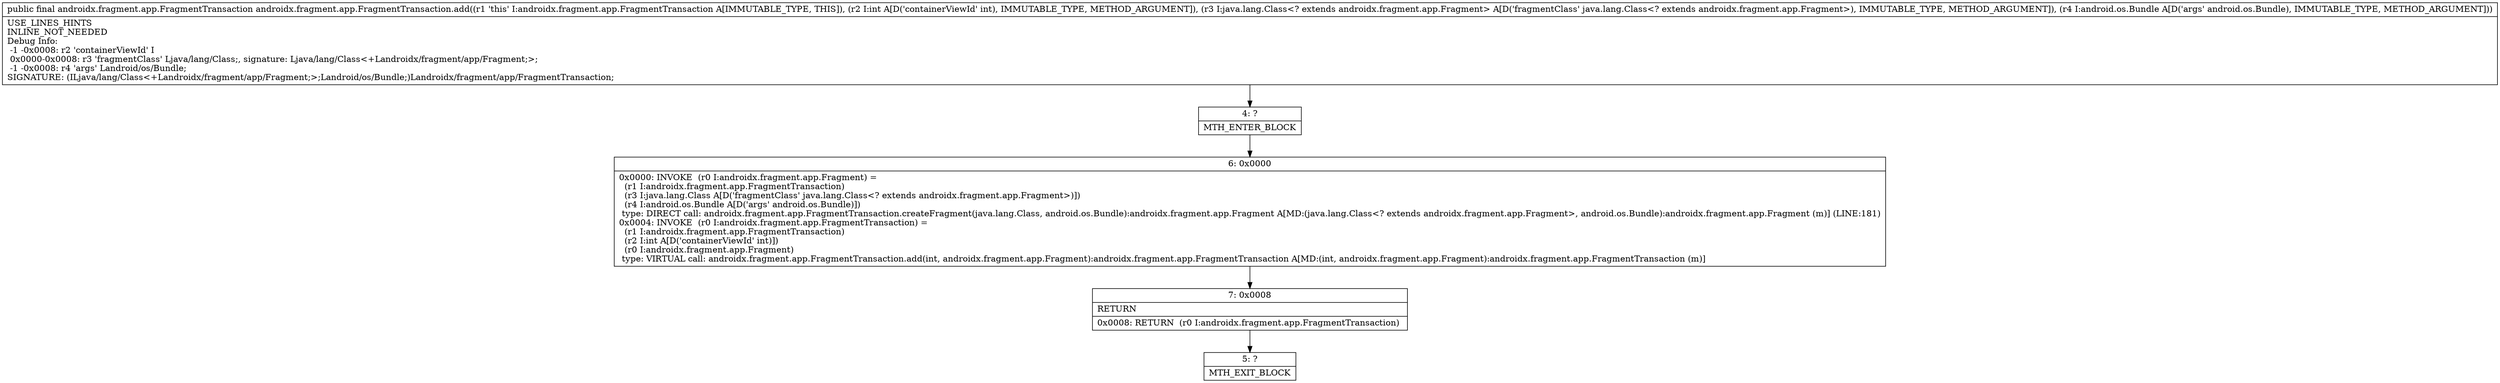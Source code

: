 digraph "CFG forandroidx.fragment.app.FragmentTransaction.add(ILjava\/lang\/Class;Landroid\/os\/Bundle;)Landroidx\/fragment\/app\/FragmentTransaction;" {
Node_4 [shape=record,label="{4\:\ ?|MTH_ENTER_BLOCK\l}"];
Node_6 [shape=record,label="{6\:\ 0x0000|0x0000: INVOKE  (r0 I:androidx.fragment.app.Fragment) = \l  (r1 I:androidx.fragment.app.FragmentTransaction)\l  (r3 I:java.lang.Class A[D('fragmentClass' java.lang.Class\<? extends androidx.fragment.app.Fragment\>)])\l  (r4 I:android.os.Bundle A[D('args' android.os.Bundle)])\l type: DIRECT call: androidx.fragment.app.FragmentTransaction.createFragment(java.lang.Class, android.os.Bundle):androidx.fragment.app.Fragment A[MD:(java.lang.Class\<? extends androidx.fragment.app.Fragment\>, android.os.Bundle):androidx.fragment.app.Fragment (m)] (LINE:181)\l0x0004: INVOKE  (r0 I:androidx.fragment.app.FragmentTransaction) = \l  (r1 I:androidx.fragment.app.FragmentTransaction)\l  (r2 I:int A[D('containerViewId' int)])\l  (r0 I:androidx.fragment.app.Fragment)\l type: VIRTUAL call: androidx.fragment.app.FragmentTransaction.add(int, androidx.fragment.app.Fragment):androidx.fragment.app.FragmentTransaction A[MD:(int, androidx.fragment.app.Fragment):androidx.fragment.app.FragmentTransaction (m)]\l}"];
Node_7 [shape=record,label="{7\:\ 0x0008|RETURN\l|0x0008: RETURN  (r0 I:androidx.fragment.app.FragmentTransaction) \l}"];
Node_5 [shape=record,label="{5\:\ ?|MTH_EXIT_BLOCK\l}"];
MethodNode[shape=record,label="{public final androidx.fragment.app.FragmentTransaction androidx.fragment.app.FragmentTransaction.add((r1 'this' I:androidx.fragment.app.FragmentTransaction A[IMMUTABLE_TYPE, THIS]), (r2 I:int A[D('containerViewId' int), IMMUTABLE_TYPE, METHOD_ARGUMENT]), (r3 I:java.lang.Class\<? extends androidx.fragment.app.Fragment\> A[D('fragmentClass' java.lang.Class\<? extends androidx.fragment.app.Fragment\>), IMMUTABLE_TYPE, METHOD_ARGUMENT]), (r4 I:android.os.Bundle A[D('args' android.os.Bundle), IMMUTABLE_TYPE, METHOD_ARGUMENT]))  | USE_LINES_HINTS\lINLINE_NOT_NEEDED\lDebug Info:\l  \-1 \-0x0008: r2 'containerViewId' I\l  0x0000\-0x0008: r3 'fragmentClass' Ljava\/lang\/Class;, signature: Ljava\/lang\/Class\<+Landroidx\/fragment\/app\/Fragment;\>;\l  \-1 \-0x0008: r4 'args' Landroid\/os\/Bundle;\lSIGNATURE: (ILjava\/lang\/Class\<+Landroidx\/fragment\/app\/Fragment;\>;Landroid\/os\/Bundle;)Landroidx\/fragment\/app\/FragmentTransaction;\l}"];
MethodNode -> Node_4;Node_4 -> Node_6;
Node_6 -> Node_7;
Node_7 -> Node_5;
}

